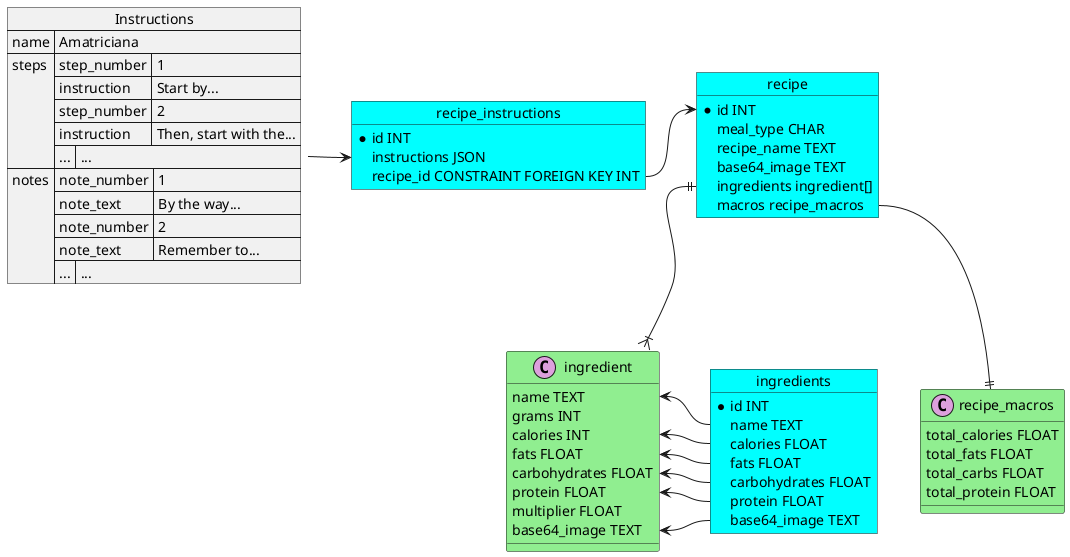 @startuml
skinparam class{
    BackgroundColor LightGreen
}

skinparam object{
    BackgroundColor Cyan
}

skinparam json{
    BackgroundColor LightGreen
}

object recipe {
    * id INT
    meal_type CHAR
    recipe_name TEXT
    base64_image TEXT
    ingredients ingredient[]
    macros recipe_macros
}

class ingredient <<(C,plum)>>{
    name TEXT
    grams INT
    calories INT
    fats FLOAT
    carbohydrates FLOAT
    protein FLOAT
    multiplier FLOAT
    base64_image TEXT
}

class recipe_macros <<(C,plum)>>{
    total_calories FLOAT
    total_fats FLOAT
    total_carbs FLOAT
    total_protein FLOAT
}

recipe::ingredient ||--|{ ingredient
recipe::macros --|| recipe_macros

object recipe_instructions{
    * id INT
    instructions JSON
    recipe_id CONSTRAINT FOREIGN KEY INT
}

object ingredients{
    * id INT
    name TEXT
    calories FLOAT
    fats FLOAT
    carbohydrates FLOAT
    protein FLOAT
    base64_image TEXT
}

json Instructions{
    "name":"Amatriciana",
    "steps": [
    {
        "step_number":1,
        "instruction": "Start by..."
    },
    {
        "step_number":2,
        "instruction": "Then, start with the..."
    },
    {
        "...":"..."
    }
    ],
    
    "notes": [
    {
        "note_number":1,
        "note_text": "By the way..."
    },
    {
        "note_number":2,
        "note_text": "Remember to..."
    },
    {
        "...":"..."
    }
    ]
}

recipe_instructions::recipe_id -> recipe::id
Instructions -> recipe_instructions::instructions

ingredient::name <- ingredients::name
ingredient::calories <- ingredients::calories
ingredient::fats <- ingredients::fats
ingredient::carbohydrates <- ingredients::carbohydrates
ingredient::protein <- ingredients::protein
ingredient::base64_image <- ingredients::base64_image
@enduml

@startuml
skinparameters
@enduml